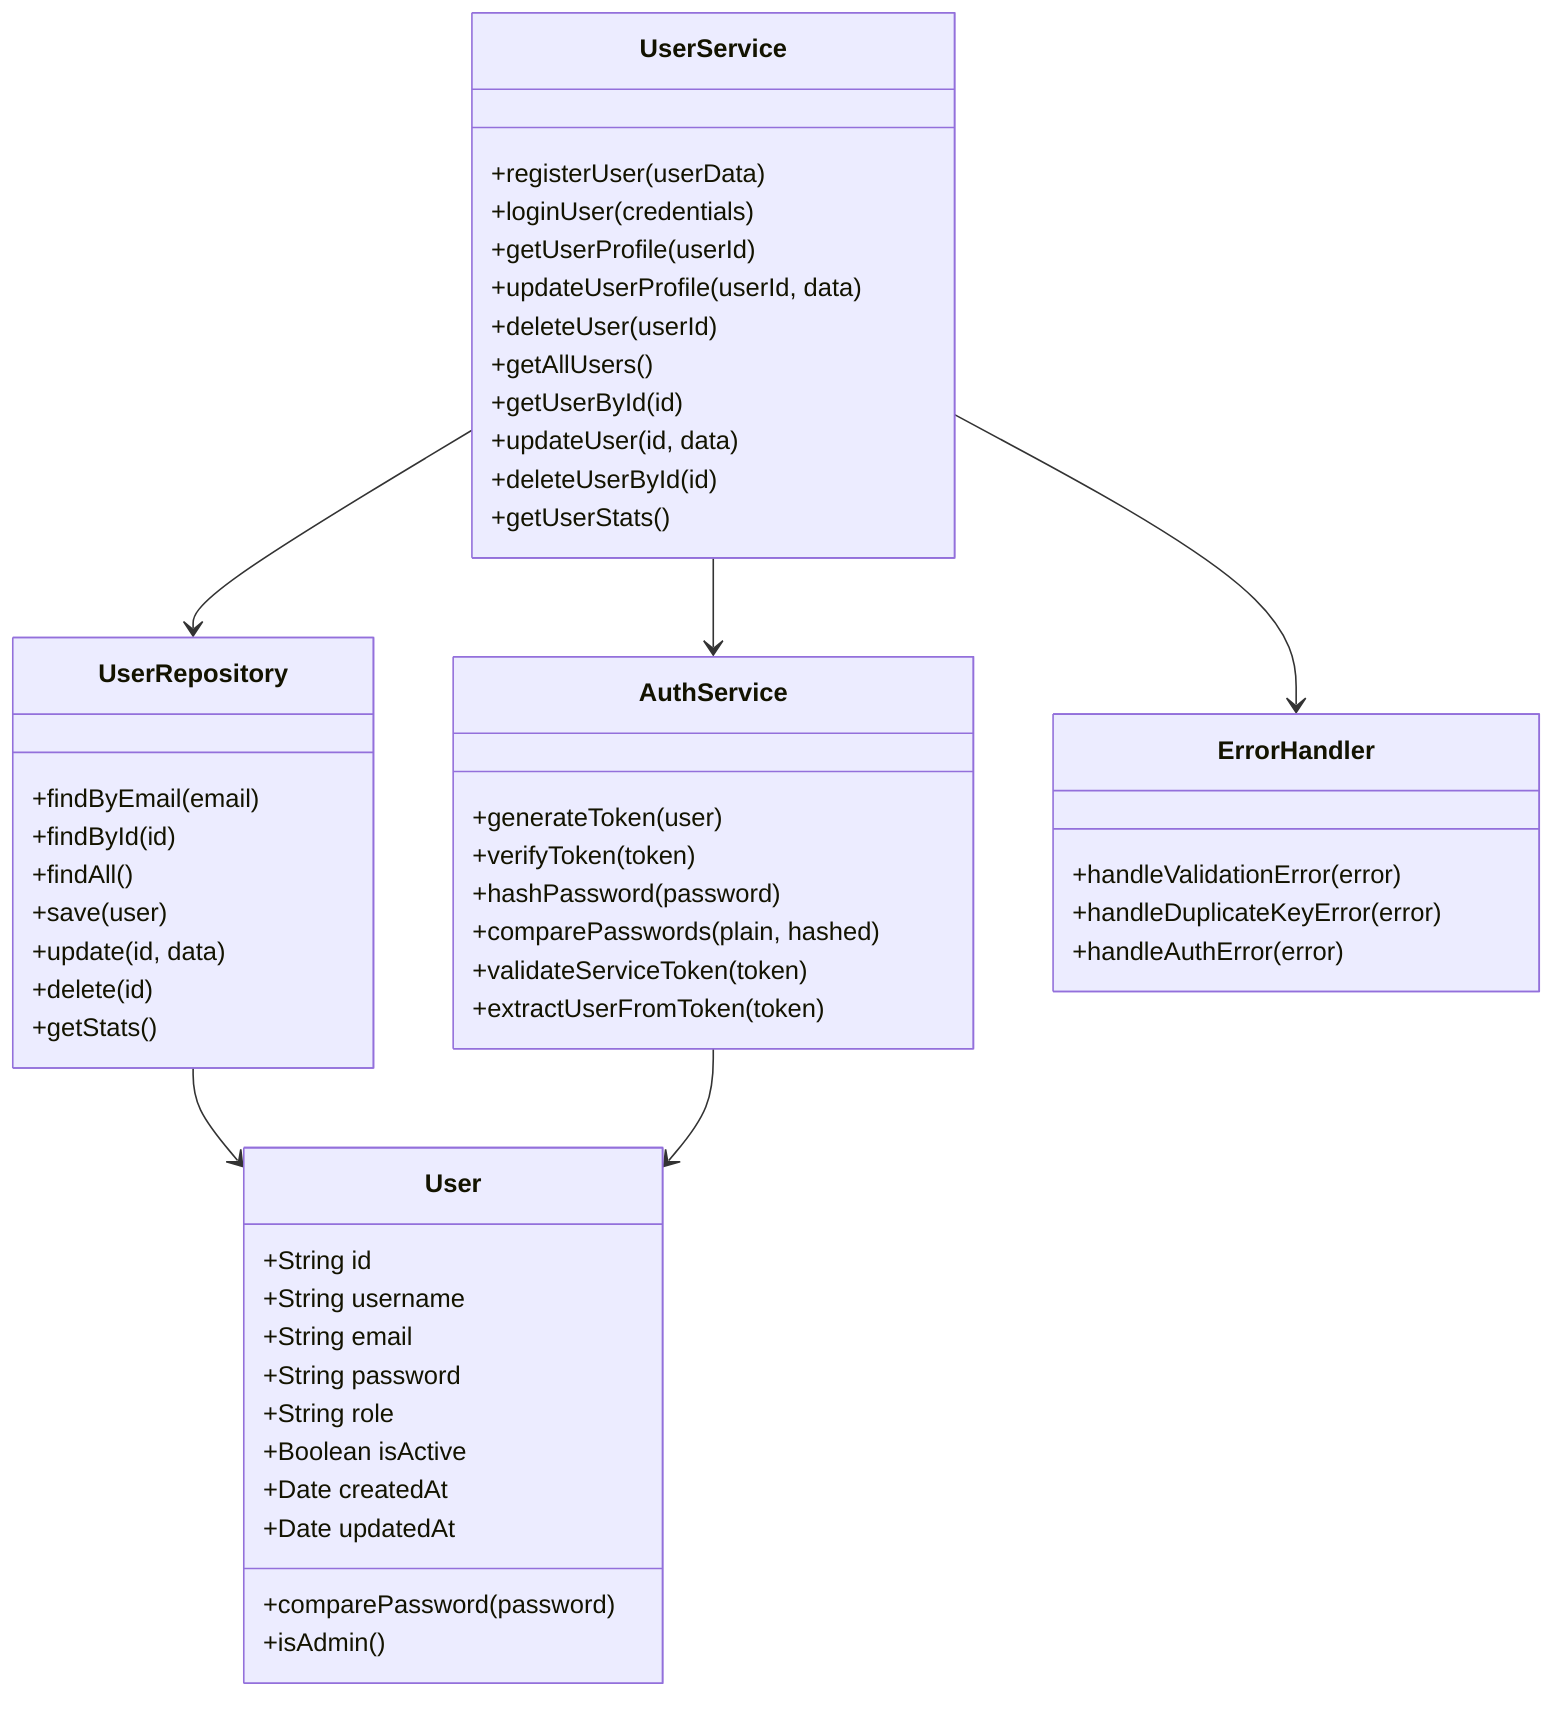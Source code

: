 classDiagram
    class UserService {
        +registerUser(userData)
        +loginUser(credentials)
        +getUserProfile(userId)
        +updateUserProfile(userId, data)
        +deleteUser(userId)
        +getAllUsers()
        +getUserById(id)
        +updateUser(id, data)
        +deleteUserById(id)
        +getUserStats()
    }

    class User {
        +String id
        +String username
        +String email
        +String password
        +String role
        +Boolean isActive
        +Date createdAt
        +Date updatedAt
        +comparePassword(password)
        +isAdmin()
    }

    class UserRepository {
        +findByEmail(email)
        +findById(id)
        +findAll()
        +save(user)
        +update(id, data)
        +delete(id)
        +getStats()
    }

    class AuthService {
        +generateToken(user)
        +verifyToken(token)
        +hashPassword(password)
        +comparePasswords(plain, hashed)
        +validateServiceToken(token)
        +extractUserFromToken(token)
    }

    class ErrorHandler {
        +handleValidationError(error)
        +handleDuplicateKeyError(error)
        +handleAuthError(error)
    }

    UserService --> UserRepository
    UserService --> AuthService
    UserService --> ErrorHandler
    UserRepository --> User
    AuthService --> User